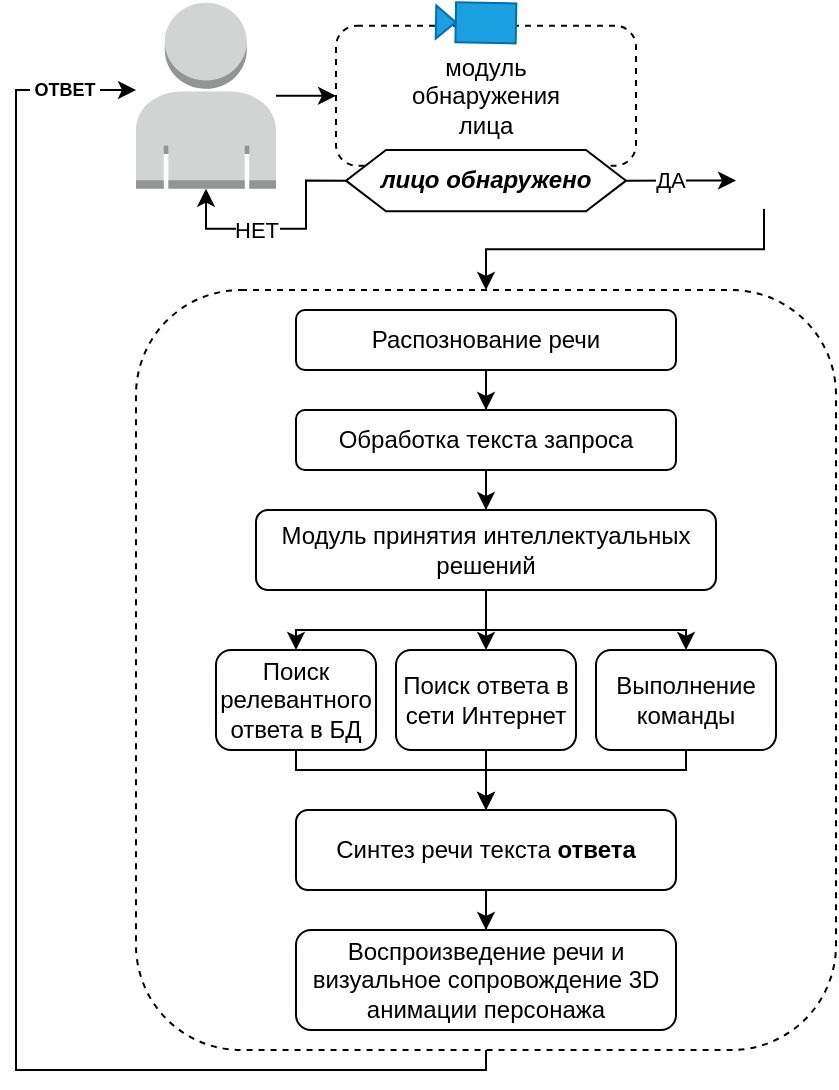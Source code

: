 <mxfile version="20.5.3" type="github">
  <diagram id="H_eVUDyV6C6Xr4hcjINK" name="Page-1">
    <mxGraphModel dx="723" dy="1452" grid="1" gridSize="10" guides="1" tooltips="1" connect="1" arrows="1" fold="1" page="1" pageScale="1" pageWidth="850" pageHeight="1100" math="0" shadow="0">
      <root>
        <mxCell id="0" />
        <mxCell id="1" parent="0" />
        <mxCell id="2cMrdoMNG_7DLIbq31c8-2" value="" style="rounded=1;whiteSpace=wrap;html=1;dashed=1;movable=1;resizable=1;rotatable=1;deletable=1;editable=1;connectable=1;" parent="1" vertex="1">
          <mxGeometry x="300" y="120" width="350" height="380" as="geometry" />
        </mxCell>
        <mxCell id="2cMrdoMNG_7DLIbq31c8-9" value="" style="edgeStyle=orthogonalEdgeStyle;rounded=0;orthogonalLoop=1;jettySize=auto;html=1;" parent="1" source="2cMrdoMNG_7DLIbq31c8-7" target="2cMrdoMNG_7DLIbq31c8-8" edge="1">
          <mxGeometry relative="1" as="geometry" />
        </mxCell>
        <mxCell id="2cMrdoMNG_7DLIbq31c8-7" value="Распознование речи" style="rounded=1;whiteSpace=wrap;html=1;" parent="1" vertex="1">
          <mxGeometry x="380" y="130" width="190" height="30" as="geometry" />
        </mxCell>
        <mxCell id="vDhM9h5jJBPtBpZ5YefY-42" value="" style="edgeStyle=orthogonalEdgeStyle;rounded=0;orthogonalLoop=1;jettySize=auto;html=1;fontColor=#EA6B66;startArrow=none;startFill=0;endArrow=classic;endFill=1;" edge="1" parent="1" source="2cMrdoMNG_7DLIbq31c8-8" target="vDhM9h5jJBPtBpZ5YefY-41">
          <mxGeometry relative="1" as="geometry" />
        </mxCell>
        <mxCell id="2cMrdoMNG_7DLIbq31c8-8" value="Обработка текста запроса" style="whiteSpace=wrap;html=1;rounded=1;" parent="1" vertex="1">
          <mxGeometry x="380" y="180" width="190" height="30" as="geometry" />
        </mxCell>
        <mxCell id="2cMrdoMNG_7DLIbq31c8-32" value="" style="edgeStyle=orthogonalEdgeStyle;rounded=0;orthogonalLoop=1;jettySize=auto;html=1;fontSize=9;" parent="1" source="2cMrdoMNG_7DLIbq31c8-12" target="2cMrdoMNG_7DLIbq31c8-31" edge="1">
          <mxGeometry relative="1" as="geometry">
            <Array as="points">
              <mxPoint x="380" y="360" />
              <mxPoint x="475" y="360" />
            </Array>
          </mxGeometry>
        </mxCell>
        <mxCell id="2cMrdoMNG_7DLIbq31c8-12" value="Поиск релевантного ответа в БД" style="whiteSpace=wrap;html=1;rounded=1;" parent="1" vertex="1">
          <mxGeometry x="340" y="300" width="80" height="50" as="geometry" />
        </mxCell>
        <mxCell id="2cMrdoMNG_7DLIbq31c8-33" style="edgeStyle=orthogonalEdgeStyle;rounded=0;orthogonalLoop=1;jettySize=auto;html=1;fontSize=9;" parent="1" source="2cMrdoMNG_7DLIbq31c8-23" target="2cMrdoMNG_7DLIbq31c8-31" edge="1">
          <mxGeometry relative="1" as="geometry">
            <Array as="points">
              <mxPoint x="475" y="360" />
              <mxPoint x="475" y="360" />
            </Array>
          </mxGeometry>
        </mxCell>
        <mxCell id="2cMrdoMNG_7DLIbq31c8-23" value="Поиск ответа в сети Интернет" style="whiteSpace=wrap;html=1;rounded=1;" parent="1" vertex="1">
          <mxGeometry x="430" y="300" width="90" height="50" as="geometry" />
        </mxCell>
        <mxCell id="2cMrdoMNG_7DLIbq31c8-37" value="" style="edgeStyle=orthogonalEdgeStyle;rounded=0;orthogonalLoop=1;jettySize=auto;html=1;fontSize=9;" parent="1" source="2cMrdoMNG_7DLIbq31c8-31" target="2cMrdoMNG_7DLIbq31c8-34" edge="1">
          <mxGeometry relative="1" as="geometry" />
        </mxCell>
        <mxCell id="vDhM9h5jJBPtBpZ5YefY-51" style="edgeStyle=orthogonalEdgeStyle;rounded=0;orthogonalLoop=1;jettySize=auto;html=1;exitX=0.5;exitY=0;exitDx=0;exitDy=0;entryX=0.5;entryY=1;entryDx=0;entryDy=0;fontColor=#EA6B66;startArrow=none;startFill=0;endArrow=none;endFill=0;" edge="1" parent="1" source="2cMrdoMNG_7DLIbq31c8-31" target="vDhM9h5jJBPtBpZ5YefY-45">
          <mxGeometry relative="1" as="geometry" />
        </mxCell>
        <mxCell id="2cMrdoMNG_7DLIbq31c8-31" value="Синтез речи текста &lt;b&gt;ответа&lt;/b&gt;" style="rounded=1;whiteSpace=wrap;html=1;" parent="1" vertex="1">
          <mxGeometry x="380" y="380" width="190" height="40" as="geometry" />
        </mxCell>
        <mxCell id="2cMrdoMNG_7DLIbq31c8-34" value="Воспроизведение речи и визуальное сопровождение 3D анимации персонажа" style="rounded=1;whiteSpace=wrap;html=1;" parent="1" vertex="1">
          <mxGeometry x="380" y="440" width="190" height="50" as="geometry" />
        </mxCell>
        <mxCell id="2cMrdoMNG_7DLIbq31c8-45" style="edgeStyle=orthogonalEdgeStyle;rounded=0;orthogonalLoop=1;jettySize=auto;html=1;entryX=0.5;entryY=1;entryDx=0;entryDy=0;fontSize=9;startArrow=classic;startFill=1;endArrow=none;endFill=0;fontStyle=1" parent="1" source="2cMrdoMNG_7DLIbq31c8-38" target="2cMrdoMNG_7DLIbq31c8-2" edge="1">
          <mxGeometry relative="1" as="geometry">
            <Array as="points">
              <mxPoint x="240" y="20" />
              <mxPoint x="240" y="510" />
              <mxPoint x="475" y="510" />
            </Array>
            <mxPoint x="330" y="46" as="sourcePoint" />
          </mxGeometry>
        </mxCell>
        <mxCell id="2cMrdoMNG_7DLIbq31c8-46" value="&amp;nbsp;ОТВЕТ&amp;nbsp;" style="edgeLabel;html=1;align=center;verticalAlign=middle;resizable=0;points=[];fontSize=9;fontStyle=1" parent="2cMrdoMNG_7DLIbq31c8-45" vertex="1" connectable="0">
          <mxGeometry x="-0.854" y="-1" relative="1" as="geometry">
            <mxPoint x="22" y="1" as="offset" />
          </mxGeometry>
        </mxCell>
        <mxCell id="2cMrdoMNG_7DLIbq31c8-38" value="" style="outlineConnect=0;dashed=0;verticalLabelPosition=bottom;verticalAlign=top;align=center;html=1;shape=mxgraph.aws3.user;fillColor=#D2D3D3;gradientColor=none;fontSize=9;" parent="1" vertex="1">
          <mxGeometry x="300" y="-23.65" width="70" height="93" as="geometry" />
        </mxCell>
        <mxCell id="vDhM9h5jJBPtBpZ5YefY-20" value="" style="group" vertex="1" connectable="0" parent="1">
          <mxGeometry x="400" y="-23.998" width="150" height="104.648" as="geometry" />
        </mxCell>
        <mxCell id="vDhM9h5jJBPtBpZ5YefY-11" value="модуль&lt;br&gt;обнаружения&lt;br&gt;лица" style="rounded=1;whiteSpace=wrap;html=1;dashed=1;" vertex="1" parent="vDhM9h5jJBPtBpZ5YefY-20">
          <mxGeometry y="11.848" width="150" height="70" as="geometry" />
        </mxCell>
        <mxCell id="vDhM9h5jJBPtBpZ5YefY-1" value="" style="shape=mxgraph.signs.tech.video_camera;html=1;pointerEvents=1;fillColor=#1ba1e2;strokeColor=#006EAF;verticalLabelPosition=bottom;verticalAlign=top;align=center;rotation=-179;fontColor=#ffffff;" vertex="1" parent="vDhM9h5jJBPtBpZ5YefY-20">
          <mxGeometry x="50" y="0.348" width="40" height="20" as="geometry" />
        </mxCell>
        <mxCell id="vDhM9h5jJBPtBpZ5YefY-26" value="&lt;span style=&quot;font-size: 12px;&quot;&gt;&lt;b&gt;&lt;i&gt;лицо обнаружено&lt;/i&gt;&lt;/b&gt;&lt;/span&gt;" style="shape=hexagon;perimeter=hexagonPerimeter2;whiteSpace=wrap;html=1;fixedSize=1;fontSize=9;" vertex="1" parent="vDhM9h5jJBPtBpZ5YefY-20">
          <mxGeometry x="5" y="73.998" width="140" height="30.65" as="geometry" />
        </mxCell>
        <mxCell id="vDhM9h5jJBPtBpZ5YefY-22" value="" style="edgeStyle=orthogonalEdgeStyle;rounded=0;orthogonalLoop=1;jettySize=auto;html=1;endArrow=none;endFill=0;startArrow=classic;startFill=1;" edge="1" parent="1" source="vDhM9h5jJBPtBpZ5YefY-11" target="2cMrdoMNG_7DLIbq31c8-38">
          <mxGeometry relative="1" as="geometry" />
        </mxCell>
        <mxCell id="vDhM9h5jJBPtBpZ5YefY-32" value="" style="edgeStyle=orthogonalEdgeStyle;rounded=0;orthogonalLoop=1;jettySize=auto;html=1;startArrow=classic;startFill=1;endArrow=none;endFill=0;" edge="1" parent="1" source="vDhM9h5jJBPtBpZ5YefY-31" target="vDhM9h5jJBPtBpZ5YefY-26">
          <mxGeometry relative="1" as="geometry" />
        </mxCell>
        <mxCell id="vDhM9h5jJBPtBpZ5YefY-35" value="ДА" style="edgeLabel;html=1;align=center;verticalAlign=middle;resizable=0;points=[];" vertex="1" connectable="0" parent="vDhM9h5jJBPtBpZ5YefY-32">
          <mxGeometry x="0.269" relative="1" as="geometry">
            <mxPoint x="2" y="-1" as="offset" />
          </mxGeometry>
        </mxCell>
        <mxCell id="vDhM9h5jJBPtBpZ5YefY-34" style="edgeStyle=orthogonalEdgeStyle;rounded=0;orthogonalLoop=1;jettySize=auto;html=1;exitX=0.5;exitY=1;exitDx=0;exitDy=0;entryX=0.5;entryY=0;entryDx=0;entryDy=0;startArrow=none;startFill=0;endArrow=classic;endFill=1;" edge="1" parent="1" source="vDhM9h5jJBPtBpZ5YefY-31" target="2cMrdoMNG_7DLIbq31c8-2">
          <mxGeometry relative="1" as="geometry" />
        </mxCell>
        <mxCell id="vDhM9h5jJBPtBpZ5YefY-31" value="" style="shape=image;html=1;verticalAlign=top;verticalLabelPosition=bottom;labelBackgroundColor=#ffffff;imageAspect=0;aspect=fixed;image=https://cdn4.iconfinder.com/data/icons/ionicons/512/icon-mic-a-128.png;fillColor=#333333;imageBackground=default;" vertex="1" parent="1">
          <mxGeometry x="600" y="51.33" width="28" height="28" as="geometry" />
        </mxCell>
        <mxCell id="vDhM9h5jJBPtBpZ5YefY-37" style="edgeStyle=orthogonalEdgeStyle;rounded=0;orthogonalLoop=1;jettySize=auto;html=1;exitX=0;exitY=0.5;exitDx=0;exitDy=0;entryX=0.5;entryY=1;entryDx=0;entryDy=0;entryPerimeter=0;startArrow=none;startFill=0;endArrow=classic;endFill=1;" edge="1" parent="1" source="vDhM9h5jJBPtBpZ5YefY-26" target="2cMrdoMNG_7DLIbq31c8-38">
          <mxGeometry relative="1" as="geometry" />
        </mxCell>
        <mxCell id="vDhM9h5jJBPtBpZ5YefY-38" value="НЕТ" style="edgeLabel;html=1;align=center;verticalAlign=middle;resizable=0;points=[];" vertex="1" connectable="0" parent="vDhM9h5jJBPtBpZ5YefY-37">
          <mxGeometry x="0.021" y="2" relative="1" as="geometry">
            <mxPoint x="-11" y="-2" as="offset" />
          </mxGeometry>
        </mxCell>
        <mxCell id="vDhM9h5jJBPtBpZ5YefY-43" style="edgeStyle=orthogonalEdgeStyle;rounded=0;orthogonalLoop=1;jettySize=auto;html=1;exitX=0.5;exitY=1;exitDx=0;exitDy=0;entryX=0.5;entryY=0;entryDx=0;entryDy=0;fontColor=#EA6B66;startArrow=none;startFill=0;endArrow=classic;endFill=1;" edge="1" parent="1" source="vDhM9h5jJBPtBpZ5YefY-41" target="2cMrdoMNG_7DLIbq31c8-12">
          <mxGeometry relative="1" as="geometry">
            <Array as="points">
              <mxPoint x="475" y="290" />
              <mxPoint x="380" y="290" />
            </Array>
          </mxGeometry>
        </mxCell>
        <mxCell id="vDhM9h5jJBPtBpZ5YefY-44" style="edgeStyle=orthogonalEdgeStyle;rounded=0;orthogonalLoop=1;jettySize=auto;html=1;exitX=0.5;exitY=1;exitDx=0;exitDy=0;fontColor=#EA6B66;startArrow=none;startFill=0;endArrow=classic;endFill=1;" edge="1" parent="1" source="vDhM9h5jJBPtBpZ5YefY-41" target="2cMrdoMNG_7DLIbq31c8-23">
          <mxGeometry relative="1" as="geometry" />
        </mxCell>
        <mxCell id="vDhM9h5jJBPtBpZ5YefY-46" style="edgeStyle=orthogonalEdgeStyle;rounded=0;orthogonalLoop=1;jettySize=auto;html=1;exitX=0.5;exitY=1;exitDx=0;exitDy=0;entryX=0.5;entryY=0;entryDx=0;entryDy=0;fontColor=#EA6B66;startArrow=none;startFill=0;endArrow=classic;endFill=1;" edge="1" parent="1" source="vDhM9h5jJBPtBpZ5YefY-41" target="vDhM9h5jJBPtBpZ5YefY-45">
          <mxGeometry relative="1" as="geometry" />
        </mxCell>
        <mxCell id="vDhM9h5jJBPtBpZ5YefY-41" value="Модуль принятия интеллектуальных решений" style="whiteSpace=wrap;html=1;rounded=1;" vertex="1" parent="1">
          <mxGeometry x="360" y="230" width="230" height="40" as="geometry" />
        </mxCell>
        <mxCell id="vDhM9h5jJBPtBpZ5YefY-45" value="Выполнение команды" style="whiteSpace=wrap;html=1;rounded=1;" vertex="1" parent="1">
          <mxGeometry x="530" y="300" width="90" height="50" as="geometry" />
        </mxCell>
      </root>
    </mxGraphModel>
  </diagram>
</mxfile>
